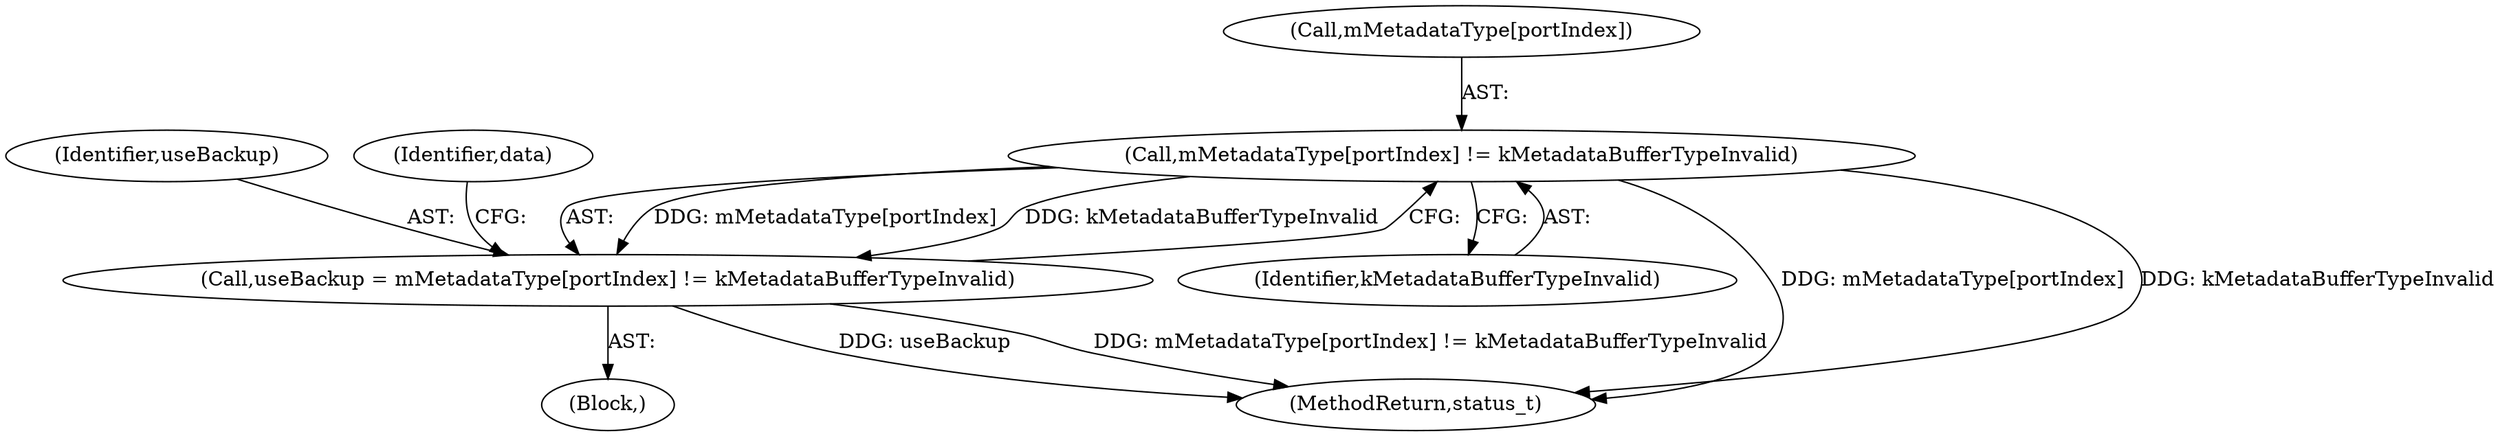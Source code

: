 digraph "0_Android_2c75e1c3b98e4e94f50c63e2b7694be5f948477c_1@array" {
"1000140" [label="(Call,mMetadataType[portIndex] != kMetadataBufferTypeInvalid)"];
"1000138" [label="(Call,useBackup = mMetadataType[portIndex] != kMetadataBufferTypeInvalid)"];
"1000139" [label="(Identifier,useBackup)"];
"1000147" [label="(Identifier,data)"];
"1000138" [label="(Call,useBackup = mMetadataType[portIndex] != kMetadataBufferTypeInvalid)"];
"1000144" [label="(Identifier,kMetadataBufferTypeInvalid)"];
"1000109" [label="(Block,)"];
"1000274" [label="(MethodReturn,status_t)"];
"1000140" [label="(Call,mMetadataType[portIndex] != kMetadataBufferTypeInvalid)"];
"1000141" [label="(Call,mMetadataType[portIndex])"];
"1000140" -> "1000138"  [label="AST: "];
"1000140" -> "1000144"  [label="CFG: "];
"1000141" -> "1000140"  [label="AST: "];
"1000144" -> "1000140"  [label="AST: "];
"1000138" -> "1000140"  [label="CFG: "];
"1000140" -> "1000274"  [label="DDG: mMetadataType[portIndex]"];
"1000140" -> "1000274"  [label="DDG: kMetadataBufferTypeInvalid"];
"1000140" -> "1000138"  [label="DDG: mMetadataType[portIndex]"];
"1000140" -> "1000138"  [label="DDG: kMetadataBufferTypeInvalid"];
"1000138" -> "1000109"  [label="AST: "];
"1000139" -> "1000138"  [label="AST: "];
"1000147" -> "1000138"  [label="CFG: "];
"1000138" -> "1000274"  [label="DDG: useBackup"];
"1000138" -> "1000274"  [label="DDG: mMetadataType[portIndex] != kMetadataBufferTypeInvalid"];
}
